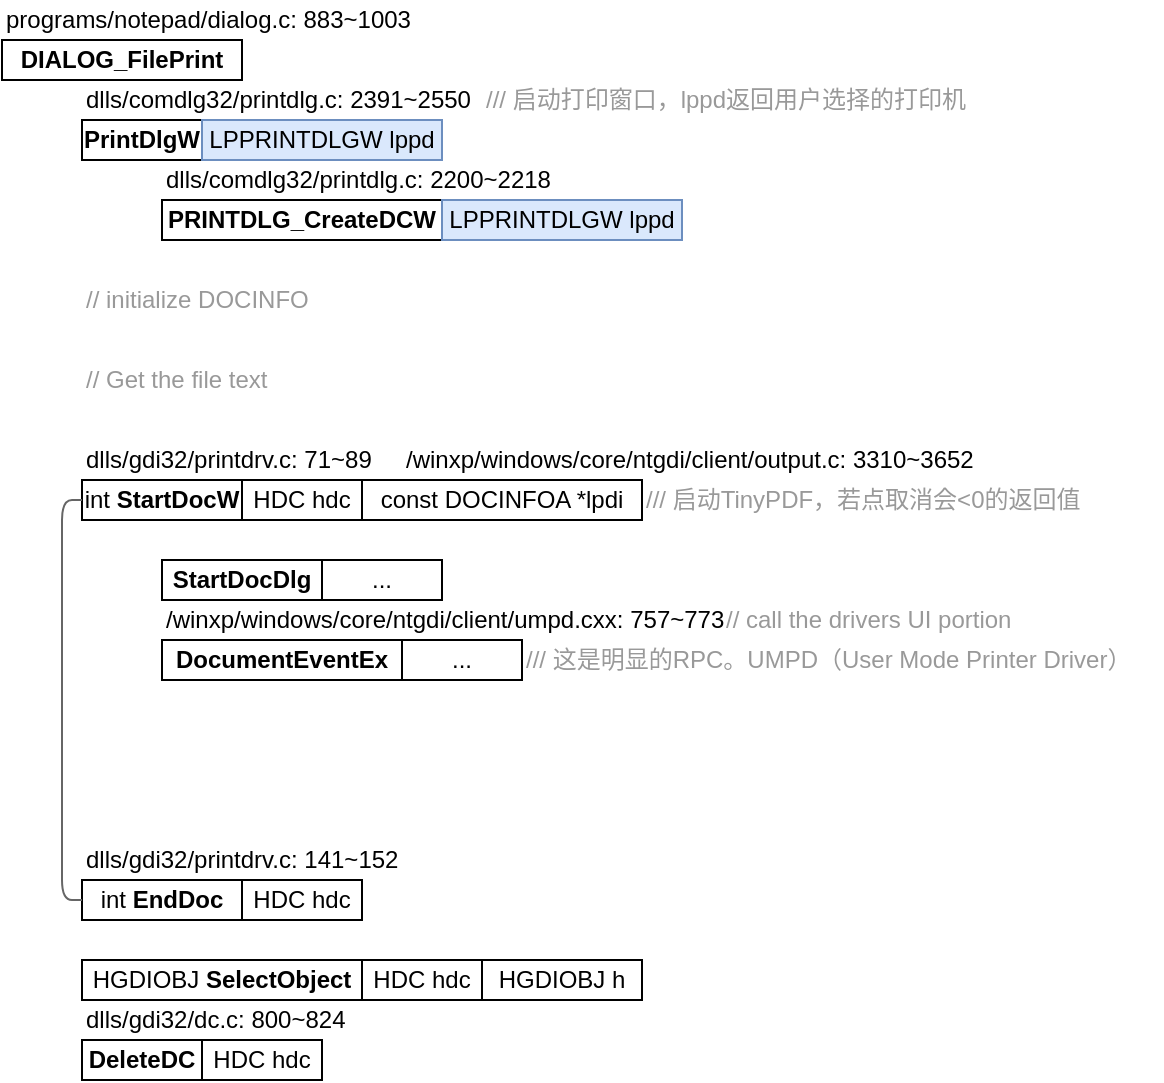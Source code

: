 <mxfile compressed="false" version="13.3.9" type="device">
  <diagram id="bGtaw2NxEkyJs-lQAm6f" name="Page-1">
    <mxGraphModel dx="692" dy="424" grid="1" gridSize="10" guides="0" tooltips="1" connect="1" arrows="1" fold="1" page="1" pageScale="1" pageWidth="850" pageHeight="1100" math="0" shadow="0">
      <root>
        <mxCell id="0" />
        <mxCell id="1" parent="0" />
        <mxCell id="o8JjChPgCHEGIJZuKhaA-1" value="&lt;b&gt;DIALOG_FilePrint&lt;/b&gt;" style="rounded=0;whiteSpace=wrap;html=1;" vertex="1" parent="1">
          <mxGeometry x="80" y="80" width="120" height="20" as="geometry" />
        </mxCell>
        <mxCell id="o8JjChPgCHEGIJZuKhaA-2" value="int &lt;b&gt;StartDocW&lt;/b&gt;" style="rounded=0;whiteSpace=wrap;html=1;" vertex="1" parent="1">
          <mxGeometry x="120" y="300" width="80" height="20" as="geometry" />
        </mxCell>
        <mxCell id="o8JjChPgCHEGIJZuKhaA-3" value="programs/notepad/dialog.c: 883~1003" style="text;html=1;align=left;verticalAlign=middle;resizable=0;points=[];autosize=1;" vertex="1" parent="1">
          <mxGeometry x="80" y="60" width="220" height="20" as="geometry" />
        </mxCell>
        <mxCell id="o8JjChPgCHEGIJZuKhaA-4" value="HDC hdc" style="rounded=0;whiteSpace=wrap;html=1;" vertex="1" parent="1">
          <mxGeometry x="200" y="300" width="60" height="20" as="geometry" />
        </mxCell>
        <mxCell id="o8JjChPgCHEGIJZuKhaA-5" value="const DOCINFOA *lpdi" style="rounded=0;whiteSpace=wrap;html=1;" vertex="1" parent="1">
          <mxGeometry x="260" y="300" width="140" height="20" as="geometry" />
        </mxCell>
        <mxCell id="o8JjChPgCHEGIJZuKhaA-6" value="dlls/gdi32/printdrv.c: 71~89" style="text;html=1;align=left;verticalAlign=middle;resizable=0;points=[];autosize=1;" vertex="1" parent="1">
          <mxGeometry x="120" y="280" width="160" height="20" as="geometry" />
        </mxCell>
        <mxCell id="o8JjChPgCHEGIJZuKhaA-7" value="int &lt;b&gt;EndDoc&lt;/b&gt;" style="rounded=0;whiteSpace=wrap;html=1;" vertex="1" parent="1">
          <mxGeometry x="120" y="500" width="80" height="20" as="geometry" />
        </mxCell>
        <mxCell id="o8JjChPgCHEGIJZuKhaA-8" value="HDC hdc" style="rounded=0;whiteSpace=wrap;html=1;" vertex="1" parent="1">
          <mxGeometry x="200" y="500" width="60" height="20" as="geometry" />
        </mxCell>
        <mxCell id="o8JjChPgCHEGIJZuKhaA-9" value="dlls/gdi32/printdrv.c: 141~152" style="text;html=1;align=left;verticalAlign=middle;resizable=0;points=[];autosize=1;" vertex="1" parent="1">
          <mxGeometry x="120" y="480" width="170" height="20" as="geometry" />
        </mxCell>
        <mxCell id="o8JjChPgCHEGIJZuKhaA-10" value="HGDIOBJ &lt;b&gt;SelectObject&lt;/b&gt;" style="rounded=0;whiteSpace=wrap;html=1;" vertex="1" parent="1">
          <mxGeometry x="120" y="540" width="140" height="20" as="geometry" />
        </mxCell>
        <mxCell id="o8JjChPgCHEGIJZuKhaA-11" value="HDC hdc" style="rounded=0;whiteSpace=wrap;html=1;" vertex="1" parent="1">
          <mxGeometry x="260" y="540" width="60" height="20" as="geometry" />
        </mxCell>
        <mxCell id="o8JjChPgCHEGIJZuKhaA-12" value="HGDIOBJ h" style="rounded=0;whiteSpace=wrap;html=1;" vertex="1" parent="1">
          <mxGeometry x="320" y="540" width="80" height="20" as="geometry" />
        </mxCell>
        <mxCell id="o8JjChPgCHEGIJZuKhaA-13" value="&lt;b&gt;DeleteDC&lt;/b&gt;" style="rounded=0;whiteSpace=wrap;html=1;" vertex="1" parent="1">
          <mxGeometry x="120" y="580" width="60" height="20" as="geometry" />
        </mxCell>
        <mxCell id="o8JjChPgCHEGIJZuKhaA-14" value="HDC hdc" style="rounded=0;whiteSpace=wrap;html=1;" vertex="1" parent="1">
          <mxGeometry x="180" y="580" width="60" height="20" as="geometry" />
        </mxCell>
        <mxCell id="o8JjChPgCHEGIJZuKhaA-15" value="dlls/gdi32/dc.c: 800~824" style="text;html=1;align=left;verticalAlign=middle;resizable=0;points=[];autosize=1;" vertex="1" parent="1">
          <mxGeometry x="120" y="560" width="150" height="20" as="geometry" />
        </mxCell>
        <mxCell id="o8JjChPgCHEGIJZuKhaA-16" value="&lt;b&gt;PrintDlgW&lt;/b&gt;" style="rounded=0;whiteSpace=wrap;html=1;" vertex="1" parent="1">
          <mxGeometry x="120" y="120" width="60" height="20" as="geometry" />
        </mxCell>
        <mxCell id="o8JjChPgCHEGIJZuKhaA-17" value="&lt;b&gt;PRINTDLG_CreateDCW&lt;/b&gt;" style="rounded=0;whiteSpace=wrap;html=1;" vertex="1" parent="1">
          <mxGeometry x="160" y="160" width="140" height="20" as="geometry" />
        </mxCell>
        <mxCell id="o8JjChPgCHEGIJZuKhaA-18" value="dlls/comdlg32/printdlg.c: 2200~2218" style="text;html=1;align=left;verticalAlign=middle;resizable=0;points=[];autosize=1;" vertex="1" parent="1">
          <mxGeometry x="160" y="140" width="210" height="20" as="geometry" />
        </mxCell>
        <mxCell id="o8JjChPgCHEGIJZuKhaA-19" value="LPPRINTDLGW lppd" style="rounded=0;whiteSpace=wrap;html=1;fillColor=#dae8fc;strokeColor=#6c8ebf;" vertex="1" parent="1">
          <mxGeometry x="300" y="160" width="120" height="20" as="geometry" />
        </mxCell>
        <mxCell id="o8JjChPgCHEGIJZuKhaA-20" value="LPPRINTDLGW lppd" style="rounded=0;whiteSpace=wrap;html=1;fillColor=#dae8fc;strokeColor=#6c8ebf;" vertex="1" parent="1">
          <mxGeometry x="180" y="120" width="120" height="20" as="geometry" />
        </mxCell>
        <mxCell id="o8JjChPgCHEGIJZuKhaA-21" value="dlls/comdlg32/printdlg.c: 2391~2550" style="text;html=1;align=left;verticalAlign=middle;resizable=0;points=[];autosize=1;" vertex="1" parent="1">
          <mxGeometry x="120" y="100" width="210" height="20" as="geometry" />
        </mxCell>
        <mxCell id="o8JjChPgCHEGIJZuKhaA-23" value="&lt;font color=&quot;#999999&quot;&gt;/// 启动打印窗口，lppd返回用户选择的打印机&lt;/font&gt;" style="text;html=1;align=left;verticalAlign=middle;resizable=0;points=[];autosize=1;" vertex="1" parent="1">
          <mxGeometry x="320" y="100" width="260" height="20" as="geometry" />
        </mxCell>
        <mxCell id="o8JjChPgCHEGIJZuKhaA-25" value="&lt;font color=&quot;#999999&quot;&gt;// initialize DOCINFO&lt;/font&gt;" style="text;html=1;align=left;verticalAlign=middle;resizable=0;points=[];autosize=1;" vertex="1" parent="1">
          <mxGeometry x="120" y="200" width="130" height="20" as="geometry" />
        </mxCell>
        <mxCell id="o8JjChPgCHEGIJZuKhaA-26" value="&lt;font color=&quot;#999999&quot;&gt;// Get the file text&lt;/font&gt;" style="text;html=1;align=left;verticalAlign=middle;resizable=0;points=[];autosize=1;" vertex="1" parent="1">
          <mxGeometry x="120" y="240" width="110" height="20" as="geometry" />
        </mxCell>
        <mxCell id="o8JjChPgCHEGIJZuKhaA-27" value="" style="endArrow=none;html=1;fillColor=#f5f5f5;strokeColor=#666666;" edge="1" parent="1" source="o8JjChPgCHEGIJZuKhaA-7" target="o8JjChPgCHEGIJZuKhaA-2">
          <mxGeometry width="50" height="50" relative="1" as="geometry">
            <mxPoint x="40" y="390" as="sourcePoint" />
            <mxPoint x="90" y="340" as="targetPoint" />
            <Array as="points">
              <mxPoint x="110" y="510" />
              <mxPoint x="110" y="310" />
            </Array>
          </mxGeometry>
        </mxCell>
        <mxCell id="o8JjChPgCHEGIJZuKhaA-28" value="&lt;font color=&quot;#999999&quot;&gt;/// 启动TinyPDF，若点取消会&amp;lt;0的返回值&lt;/font&gt;" style="text;html=1;align=left;verticalAlign=middle;resizable=0;points=[];autosize=1;" vertex="1" parent="1">
          <mxGeometry x="400" y="300" width="230" height="20" as="geometry" />
        </mxCell>
        <mxCell id="o8JjChPgCHEGIJZuKhaA-30" value="&lt;b&gt;StartDocDlg&lt;/b&gt;" style="rounded=0;whiteSpace=wrap;html=1;" vertex="1" parent="1">
          <mxGeometry x="160" y="340" width="80" height="20" as="geometry" />
        </mxCell>
        <mxCell id="o8JjChPgCHEGIJZuKhaA-31" value="/winxp/windows/core/ntgdi/client/output.c: 3310~3652" style="text;html=1;align=left;verticalAlign=middle;resizable=0;points=[];autosize=1;" vertex="1" parent="1">
          <mxGeometry x="280" y="280" width="300" height="20" as="geometry" />
        </mxCell>
        <mxCell id="o8JjChPgCHEGIJZuKhaA-32" value="&lt;b&gt;DocumentEventEx&lt;/b&gt;" style="rounded=0;whiteSpace=wrap;html=1;" vertex="1" parent="1">
          <mxGeometry x="160" y="380" width="120" height="20" as="geometry" />
        </mxCell>
        <mxCell id="o8JjChPgCHEGIJZuKhaA-34" value="..." style="rounded=0;whiteSpace=wrap;html=1;" vertex="1" parent="1">
          <mxGeometry x="240" y="340" width="60" height="20" as="geometry" />
        </mxCell>
        <mxCell id="o8JjChPgCHEGIJZuKhaA-35" value="..." style="rounded=0;whiteSpace=wrap;html=1;" vertex="1" parent="1">
          <mxGeometry x="280" y="380" width="60" height="20" as="geometry" />
        </mxCell>
        <mxCell id="o8JjChPgCHEGIJZuKhaA-36" value="/winxp/windows/core/ntgdi/client/umpd.cxx: 757~773" style="text;html=1;align=left;verticalAlign=middle;resizable=0;points=[];autosize=1;" vertex="1" parent="1">
          <mxGeometry x="160" y="360" width="290" height="20" as="geometry" />
        </mxCell>
        <mxCell id="o8JjChPgCHEGIJZuKhaA-37" value="&lt;font color=&quot;#999999&quot;&gt;// call the drivers UI portion&lt;/font&gt;" style="text;html=1;align=left;verticalAlign=middle;resizable=0;points=[];autosize=1;" vertex="1" parent="1">
          <mxGeometry x="440" y="360" width="160" height="20" as="geometry" />
        </mxCell>
        <mxCell id="o8JjChPgCHEGIJZuKhaA-38" value="&lt;font color=&quot;#999999&quot;&gt;/// 这是明显的RPC。UMPD（User Mode Printer Driver）&lt;/font&gt;" style="text;html=1;align=left;verticalAlign=middle;resizable=0;points=[];autosize=1;" vertex="1" parent="1">
          <mxGeometry x="340" y="380" width="320" height="20" as="geometry" />
        </mxCell>
      </root>
    </mxGraphModel>
  </diagram>
</mxfile>
